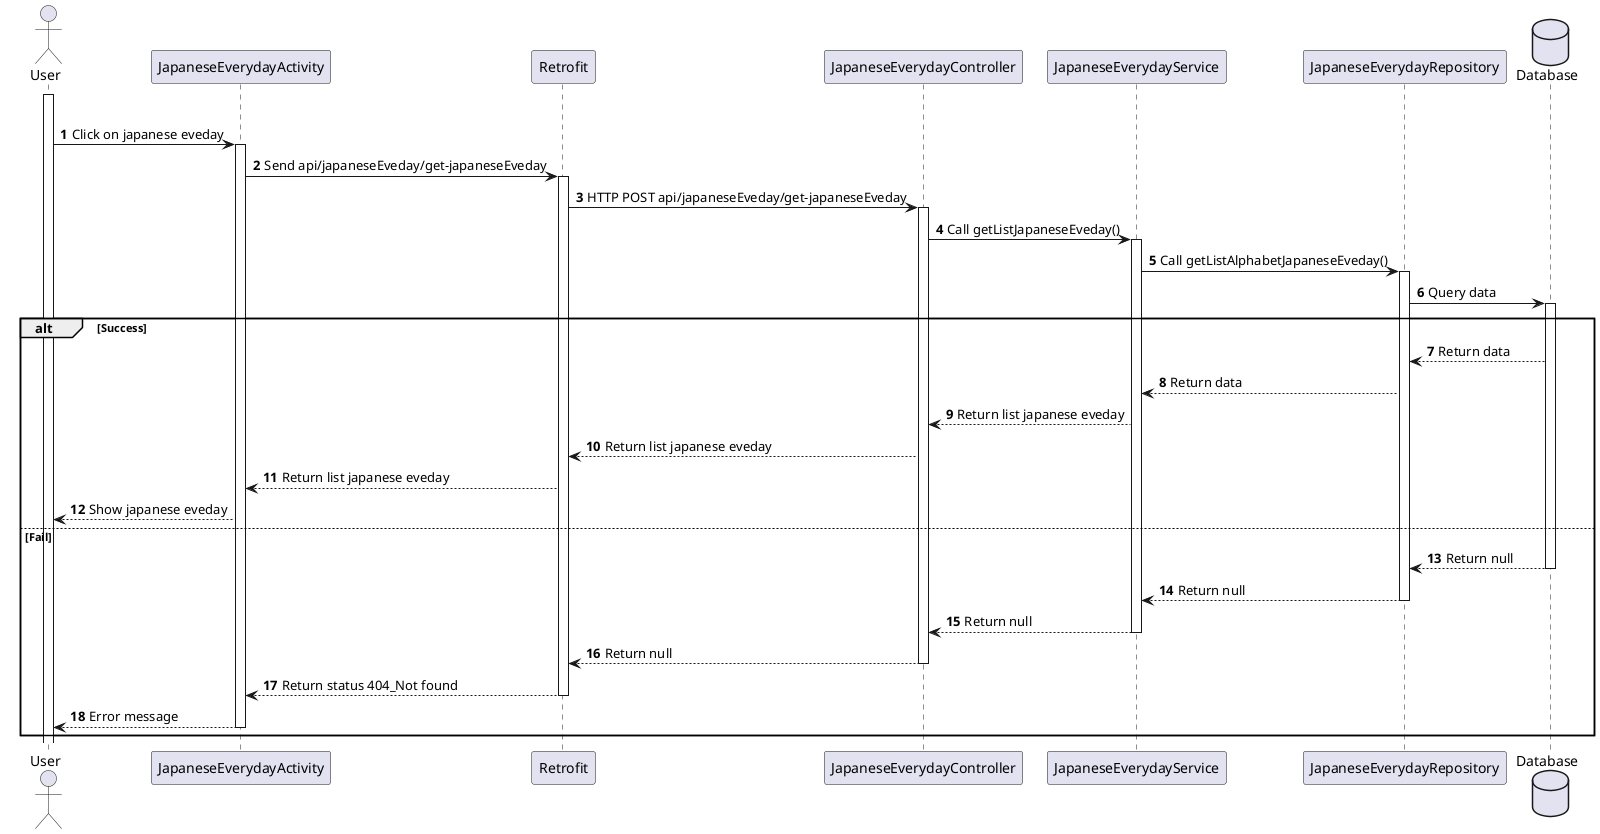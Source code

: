 @startuml
'https://plantuml.com/sequence-diagram

autonumber

actor User

participant "JapaneseEverydayActivity" as JapaneseEveryday
participant "Retrofit" as Retrofit
participant "JapaneseEverydayController" as Controller
participant "JapaneseEverydayService" as Service
participant "JapaneseEverydayRepository" as Repo

database Database
activate User
alt Success
User -> JapaneseEveryday++: Click on japanese eveday
JapaneseEveryday -> Retrofit++: Send api/japaneseEveday/get-japaneseEveday
Retrofit -> Controller++: HTTP POST api/japaneseEveday/get-japaneseEveday
Controller -> Service++: Call getListJapaneseEveday()
Service -> Repo++: Call getListAlphabetJapaneseEveday()
Repo -> Database++: Query data
alt Success
Database-->Repo: Return data
Repo-->Service: Return data

Service-->Controller: Return list japanese eveday
Controller-->Retrofit: Return list japanese eveday
Retrofit --> JapaneseEveryday: Return list japanese eveday
JapaneseEveryday --> User: Show japanese eveday

else Fail
Database-->Repo--:Return null
Repo-->Service--:Return null
Service-->Controller--: Return null
Controller-->Retrofit--: Return null
Retrofit --> JapaneseEveryday--: Return status 404_Not found
JapaneseEveryday --> User--: Error message
end


@enduml